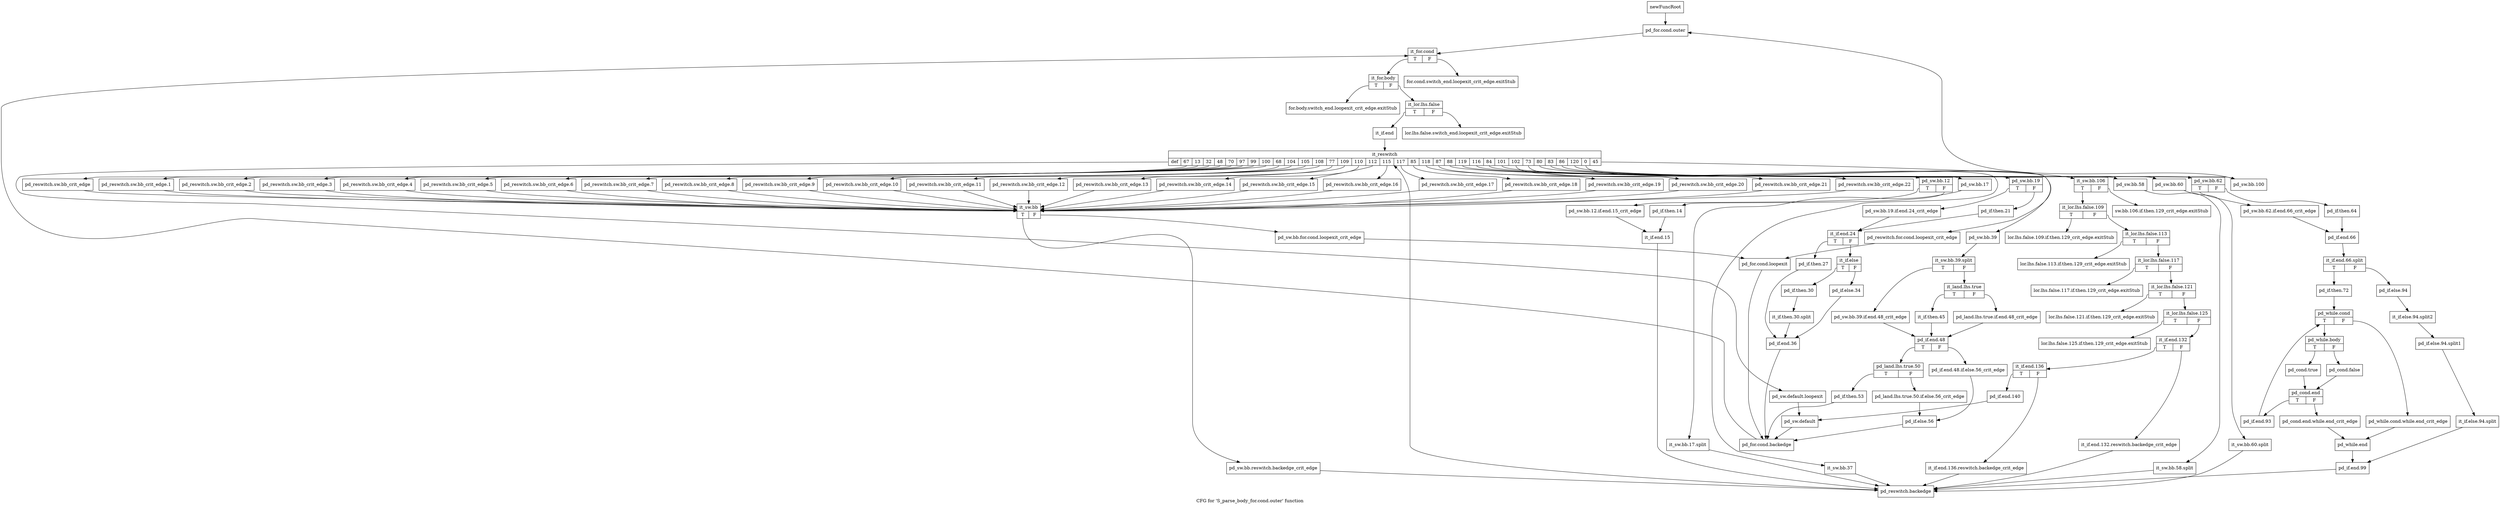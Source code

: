 digraph "CFG for 'S_parse_body_for.cond.outer' function" {
	label="CFG for 'S_parse_body_for.cond.outer' function";

	Node0x4d661f0 [shape=record,label="{newFuncRoot}"];
	Node0x4d661f0 -> Node0x4d66510;
	Node0x4d66240 [shape=record,label="{for.cond.switch_end.loopexit_crit_edge.exitStub}"];
	Node0x4d66290 [shape=record,label="{for.body.switch_end.loopexit_crit_edge.exitStub}"];
	Node0x4d662e0 [shape=record,label="{lor.lhs.false.switch_end.loopexit_crit_edge.exitStub}"];
	Node0x4d66330 [shape=record,label="{sw.bb.106.if.then.129_crit_edge.exitStub}"];
	Node0x4d66380 [shape=record,label="{lor.lhs.false.109.if.then.129_crit_edge.exitStub}"];
	Node0x4d663d0 [shape=record,label="{lor.lhs.false.113.if.then.129_crit_edge.exitStub}"];
	Node0x4d66420 [shape=record,label="{lor.lhs.false.117.if.then.129_crit_edge.exitStub}"];
	Node0x4d66470 [shape=record,label="{lor.lhs.false.121.if.then.129_crit_edge.exitStub}"];
	Node0x4d664c0 [shape=record,label="{lor.lhs.false.125.if.then.129_crit_edge.exitStub}"];
	Node0x4d66510 [shape=record,label="{pd_for.cond.outer}"];
	Node0x4d66510 -> Node0x4d66560;
	Node0x4d66560 [shape=record,label="{it_for.cond|{<s0>T|<s1>F}}"];
	Node0x4d66560:s0 -> Node0x4d665b0;
	Node0x4d66560:s1 -> Node0x4d66240;
	Node0x4d665b0 [shape=record,label="{it_for.body|{<s0>T|<s1>F}}"];
	Node0x4d665b0:s0 -> Node0x4d66290;
	Node0x4d665b0:s1 -> Node0x4d66600;
	Node0x4d66600 [shape=record,label="{it_lor.lhs.false|{<s0>T|<s1>F}}"];
	Node0x4d66600:s0 -> Node0x4d66650;
	Node0x4d66600:s1 -> Node0x4d662e0;
	Node0x4d66650 [shape=record,label="{it_if.end}"];
	Node0x4d66650 -> Node0x4d666a0;
	Node0x4d666a0 [shape=record,label="{it_reswitch|{<s0>def|<s1>67|<s2>13|<s3>32|<s4>48|<s5>70|<s6>97|<s7>99|<s8>100|<s9>68|<s10>104|<s11>105|<s12>108|<s13>77|<s14>109|<s15>110|<s16>112|<s17>115|<s18>117|<s19>85|<s20>118|<s21>87|<s22>88|<s23>119|<s24>116|<s25>84|<s26>101|<s27>102|<s28>73|<s29>80|<s30>83|<s31>86|<s32>120|<s33>0|<s34>45}}"];
	Node0x4d666a0:s0 -> Node0x4d68180;
	Node0x4d666a0:s1 -> Node0x4d67fa0;
	Node0x4d666a0:s2 -> Node0x4d67f50;
	Node0x4d666a0:s3 -> Node0x4d67f00;
	Node0x4d666a0:s4 -> Node0x4d67eb0;
	Node0x4d666a0:s5 -> Node0x4d67e60;
	Node0x4d666a0:s6 -> Node0x4d67e10;
	Node0x4d666a0:s7 -> Node0x4d67dc0;
	Node0x4d666a0:s8 -> Node0x4d67d70;
	Node0x4d666a0:s9 -> Node0x4d67d20;
	Node0x4d666a0:s10 -> Node0x4d67cd0;
	Node0x4d666a0:s11 -> Node0x4d67c80;
	Node0x4d666a0:s12 -> Node0x4d67c30;
	Node0x4d666a0:s13 -> Node0x4d67be0;
	Node0x4d666a0:s14 -> Node0x4d67b90;
	Node0x4d666a0:s15 -> Node0x4d67b40;
	Node0x4d666a0:s16 -> Node0x4d67af0;
	Node0x4d666a0:s17 -> Node0x4d67aa0;
	Node0x4d666a0:s18 -> Node0x4d67a50;
	Node0x4d666a0:s19 -> Node0x4d67a00;
	Node0x4d666a0:s20 -> Node0x4d679b0;
	Node0x4d666a0:s21 -> Node0x4d67960;
	Node0x4d666a0:s22 -> Node0x4d67910;
	Node0x4d666a0:s23 -> Node0x4d678c0;
	Node0x4d666a0:s24 -> Node0x4d67780;
	Node0x4d666a0:s25 -> Node0x4d67730;
	Node0x4d666a0:s26 -> Node0x4d67460;
	Node0x4d666a0:s27 -> Node0x4d67410;
	Node0x4d666a0:s28 -> Node0x4d670a0;
	Node0x4d666a0:s29 -> Node0x4d67050;
	Node0x4d666a0:s30 -> Node0x4d67000;
	Node0x4d666a0:s31 -> Node0x4d66b00;
	Node0x4d666a0:s32 -> Node0x4d66ab0;
	Node0x4d666a0:s33 -> Node0x4d66a60;
	Node0x4d666a0:s34 -> Node0x4d666f0;
	Node0x4d666f0 [shape=record,label="{it_sw.bb.106|{<s0>T|<s1>F}}"];
	Node0x4d666f0:s0 -> Node0x4d66740;
	Node0x4d666f0:s1 -> Node0x4d66330;
	Node0x4d66740 [shape=record,label="{it_lor.lhs.false.109|{<s0>T|<s1>F}}"];
	Node0x4d66740:s0 -> Node0x4d66380;
	Node0x4d66740:s1 -> Node0x4d66790;
	Node0x4d66790 [shape=record,label="{it_lor.lhs.false.113|{<s0>T|<s1>F}}"];
	Node0x4d66790:s0 -> Node0x4d663d0;
	Node0x4d66790:s1 -> Node0x4d667e0;
	Node0x4d667e0 [shape=record,label="{it_lor.lhs.false.117|{<s0>T|<s1>F}}"];
	Node0x4d667e0:s0 -> Node0x4d66420;
	Node0x4d667e0:s1 -> Node0x4d66830;
	Node0x4d66830 [shape=record,label="{it_lor.lhs.false.121|{<s0>T|<s1>F}}"];
	Node0x4d66830:s0 -> Node0x4d66470;
	Node0x4d66830:s1 -> Node0x4d66880;
	Node0x4d66880 [shape=record,label="{it_lor.lhs.false.125|{<s0>T|<s1>F}}"];
	Node0x4d66880:s0 -> Node0x4d664c0;
	Node0x4d66880:s1 -> Node0x4d668d0;
	Node0x4d668d0 [shape=record,label="{it_if.end.132|{<s0>T|<s1>F}}"];
	Node0x4d668d0:s0 -> Node0x4d66970;
	Node0x4d668d0:s1 -> Node0x4d66920;
	Node0x4d66920 [shape=record,label="{it_if.end.132.reswitch.backedge_crit_edge}"];
	Node0x4d66920 -> Node0x4d68130;
	Node0x4d66970 [shape=record,label="{it_if.end.136|{<s0>T|<s1>F}}"];
	Node0x4d66970:s0 -> Node0x4d66a10;
	Node0x4d66970:s1 -> Node0x4d669c0;
	Node0x4d669c0 [shape=record,label="{it_if.end.136.reswitch.backedge_crit_edge}"];
	Node0x4d669c0 -> Node0x4d68130;
	Node0x4d66a10 [shape=record,label="{pd_if.end.140}"];
	Node0x4d66a10 -> Node0x4d681d0;
	Node0x4d66a60 [shape=record,label="{pd_reswitch.for.cond.loopexit_crit_edge}"];
	Node0x4d66a60 -> Node0x4d68090;
	Node0x4d66ab0 [shape=record,label="{pd_sw.bb.100}"];
	Node0x4d66ab0 -> Node0x4d66510;
	Node0x4d66b00 [shape=record,label="{pd_sw.bb.62|{<s0>T|<s1>F}}"];
	Node0x4d66b00:s0 -> Node0x4d66ba0;
	Node0x4d66b00:s1 -> Node0x4d66b50;
	Node0x4d66b50 [shape=record,label="{pd_if.then.64}"];
	Node0x4d66b50 -> Node0x4d66bf0;
	Node0x4d66ba0 [shape=record,label="{pd_sw.bb.62.if.end.66_crit_edge}"];
	Node0x4d66ba0 -> Node0x4d66bf0;
	Node0x4d66bf0 [shape=record,label="{pd_if.end.66}"];
	Node0x4d66bf0 -> Node0x64725c0;
	Node0x64725c0 [shape=record,label="{it_if.end.66.split|{<s0>T|<s1>F}}"];
	Node0x64725c0:s0 -> Node0x4d66c90;
	Node0x64725c0:s1 -> Node0x4d66c40;
	Node0x4d66c40 [shape=record,label="{pd_if.else.94}"];
	Node0x4d66c40 -> Node0x66221d0;
	Node0x66221d0 [shape=record,label="{it_if.else.94.split2}"];
	Node0x66221d0 -> Node0x6622570;
	Node0x6622570 [shape=record,label="{pd_if.else.94.split1}"];
	Node0x6622570 -> Node0x66209e0;
	Node0x66209e0 [shape=record,label="{it_if.else.94.split}"];
	Node0x66209e0 -> Node0x4d66f60;
	Node0x4d66c90 [shape=record,label="{pd_if.then.72}"];
	Node0x4d66c90 -> Node0x4d66ce0;
	Node0x4d66ce0 [shape=record,label="{pd_while.cond|{<s0>T|<s1>F}}"];
	Node0x4d66ce0:s0 -> Node0x4d66d80;
	Node0x4d66ce0:s1 -> Node0x4d66d30;
	Node0x4d66d30 [shape=record,label="{pd_while.cond.while.end_crit_edge}"];
	Node0x4d66d30 -> Node0x4d66f10;
	Node0x4d66d80 [shape=record,label="{pd_while.body|{<s0>T|<s1>F}}"];
	Node0x4d66d80:s0 -> Node0x4d66e20;
	Node0x4d66d80:s1 -> Node0x4d66dd0;
	Node0x4d66dd0 [shape=record,label="{pd_cond.false}"];
	Node0x4d66dd0 -> Node0x4d66e70;
	Node0x4d66e20 [shape=record,label="{pd_cond.true}"];
	Node0x4d66e20 -> Node0x4d66e70;
	Node0x4d66e70 [shape=record,label="{pd_cond.end|{<s0>T|<s1>F}}"];
	Node0x4d66e70:s0 -> Node0x4d66fb0;
	Node0x4d66e70:s1 -> Node0x4d66ec0;
	Node0x4d66ec0 [shape=record,label="{pd_cond.end.while.end_crit_edge}"];
	Node0x4d66ec0 -> Node0x4d66f10;
	Node0x4d66f10 [shape=record,label="{pd_while.end}"];
	Node0x4d66f10 -> Node0x4d66f60;
	Node0x4d66f60 [shape=record,label="{pd_if.end.99}"];
	Node0x4d66f60 -> Node0x4d68130;
	Node0x4d66fb0 [shape=record,label="{pd_if.end.93}"];
	Node0x4d66fb0 -> Node0x4d66ce0;
	Node0x4d67000 [shape=record,label="{pd_sw.bb.60}"];
	Node0x4d67000 -> Node0x6621c00;
	Node0x6621c00 [shape=record,label="{it_sw.bb.60.split}"];
	Node0x6621c00 -> Node0x4d68130;
	Node0x4d67050 [shape=record,label="{pd_sw.bb.58}"];
	Node0x4d67050 -> Node0x66215f0;
	Node0x66215f0 [shape=record,label="{it_sw.bb.58.split}"];
	Node0x66215f0 -> Node0x4d68130;
	Node0x4d670a0 [shape=record,label="{pd_sw.bb.39}"];
	Node0x4d670a0 -> Node0x6621470;
	Node0x6621470 [shape=record,label="{it_sw.bb.39.split|{<s0>T|<s1>F}}"];
	Node0x6621470:s0 -> Node0x4d671e0;
	Node0x6621470:s1 -> Node0x4d670f0;
	Node0x4d670f0 [shape=record,label="{it_land.lhs.true|{<s0>T|<s1>F}}"];
	Node0x4d670f0:s0 -> Node0x4d67190;
	Node0x4d670f0:s1 -> Node0x4d67140;
	Node0x4d67140 [shape=record,label="{pd_land.lhs.true.if.end.48_crit_edge}"];
	Node0x4d67140 -> Node0x4d67230;
	Node0x4d67190 [shape=record,label="{it_if.then.45}"];
	Node0x4d67190 -> Node0x4d67230;
	Node0x4d671e0 [shape=record,label="{pd_sw.bb.39.if.end.48_crit_edge}"];
	Node0x4d671e0 -> Node0x4d67230;
	Node0x4d67230 [shape=record,label="{pd_if.end.48|{<s0>T|<s1>F}}"];
	Node0x4d67230:s0 -> Node0x4d672d0;
	Node0x4d67230:s1 -> Node0x4d67280;
	Node0x4d67280 [shape=record,label="{pd_if.end.48.if.else.56_crit_edge}"];
	Node0x4d67280 -> Node0x4d67370;
	Node0x4d672d0 [shape=record,label="{pd_land.lhs.true.50|{<s0>T|<s1>F}}"];
	Node0x4d672d0:s0 -> Node0x4d673c0;
	Node0x4d672d0:s1 -> Node0x4d67320;
	Node0x4d67320 [shape=record,label="{pd_land.lhs.true.50.if.else.56_crit_edge}"];
	Node0x4d67320 -> Node0x4d67370;
	Node0x4d67370 [shape=record,label="{pd_if.else.56}"];
	Node0x4d67370 -> Node0x4d68220;
	Node0x4d673c0 [shape=record,label="{pd_if.then.53}"];
	Node0x4d673c0 -> Node0x4d68220;
	Node0x4d67410 [shape=record,label="{it_sw.bb.37}"];
	Node0x4d67410 -> Node0x4d68130;
	Node0x4d67460 [shape=record,label="{pd_sw.bb.19|{<s0>T|<s1>F}}"];
	Node0x4d67460:s0 -> Node0x4d67500;
	Node0x4d67460:s1 -> Node0x4d674b0;
	Node0x4d674b0 [shape=record,label="{pd_if.then.21}"];
	Node0x4d674b0 -> Node0x4d67550;
	Node0x4d67500 [shape=record,label="{pd_sw.bb.19.if.end.24_crit_edge}"];
	Node0x4d67500 -> Node0x4d67550;
	Node0x4d67550 [shape=record,label="{it_if.end.24|{<s0>T|<s1>F}}"];
	Node0x4d67550:s0 -> Node0x4d67690;
	Node0x4d67550:s1 -> Node0x4d675a0;
	Node0x4d675a0 [shape=record,label="{it_if.else|{<s0>T|<s1>F}}"];
	Node0x4d675a0:s0 -> Node0x4d67640;
	Node0x4d675a0:s1 -> Node0x4d675f0;
	Node0x4d675f0 [shape=record,label="{pd_if.else.34}"];
	Node0x4d675f0 -> Node0x4d676e0;
	Node0x4d67640 [shape=record,label="{pd_if.then.30}"];
	Node0x4d67640 -> Node0x6620ae0;
	Node0x6620ae0 [shape=record,label="{it_if.then.30.split}"];
	Node0x6620ae0 -> Node0x4d676e0;
	Node0x4d67690 [shape=record,label="{pd_if.then.27}"];
	Node0x4d67690 -> Node0x4d676e0;
	Node0x4d676e0 [shape=record,label="{pd_if.end.36}"];
	Node0x4d676e0 -> Node0x4d68220;
	Node0x4d67730 [shape=record,label="{pd_sw.bb.17}"];
	Node0x4d67730 -> Node0x6620730;
	Node0x6620730 [shape=record,label="{it_sw.bb.17.split}"];
	Node0x6620730 -> Node0x4d68130;
	Node0x4d67780 [shape=record,label="{pd_sw.bb.12|{<s0>T|<s1>F}}"];
	Node0x4d67780:s0 -> Node0x4d67820;
	Node0x4d67780:s1 -> Node0x4d677d0;
	Node0x4d677d0 [shape=record,label="{pd_if.then.14}"];
	Node0x4d677d0 -> Node0x4d67870;
	Node0x4d67820 [shape=record,label="{pd_sw.bb.12.if.end.15_crit_edge}"];
	Node0x4d67820 -> Node0x4d67870;
	Node0x4d67870 [shape=record,label="{it_if.end.15}"];
	Node0x4d67870 -> Node0x4d68130;
	Node0x4d678c0 [shape=record,label="{pd_reswitch.sw.bb_crit_edge.22}"];
	Node0x4d678c0 -> Node0x4d67ff0;
	Node0x4d67910 [shape=record,label="{pd_reswitch.sw.bb_crit_edge.21}"];
	Node0x4d67910 -> Node0x4d67ff0;
	Node0x4d67960 [shape=record,label="{pd_reswitch.sw.bb_crit_edge.20}"];
	Node0x4d67960 -> Node0x4d67ff0;
	Node0x4d679b0 [shape=record,label="{pd_reswitch.sw.bb_crit_edge.19}"];
	Node0x4d679b0 -> Node0x4d67ff0;
	Node0x4d67a00 [shape=record,label="{pd_reswitch.sw.bb_crit_edge.18}"];
	Node0x4d67a00 -> Node0x4d67ff0;
	Node0x4d67a50 [shape=record,label="{pd_reswitch.sw.bb_crit_edge.17}"];
	Node0x4d67a50 -> Node0x4d67ff0;
	Node0x4d67aa0 [shape=record,label="{pd_reswitch.sw.bb_crit_edge.16}"];
	Node0x4d67aa0 -> Node0x4d67ff0;
	Node0x4d67af0 [shape=record,label="{pd_reswitch.sw.bb_crit_edge.15}"];
	Node0x4d67af0 -> Node0x4d67ff0;
	Node0x4d67b40 [shape=record,label="{pd_reswitch.sw.bb_crit_edge.14}"];
	Node0x4d67b40 -> Node0x4d67ff0;
	Node0x4d67b90 [shape=record,label="{pd_reswitch.sw.bb_crit_edge.13}"];
	Node0x4d67b90 -> Node0x4d67ff0;
	Node0x4d67be0 [shape=record,label="{pd_reswitch.sw.bb_crit_edge.12}"];
	Node0x4d67be0 -> Node0x4d67ff0;
	Node0x4d67c30 [shape=record,label="{pd_reswitch.sw.bb_crit_edge.11}"];
	Node0x4d67c30 -> Node0x4d67ff0;
	Node0x4d67c80 [shape=record,label="{pd_reswitch.sw.bb_crit_edge.10}"];
	Node0x4d67c80 -> Node0x4d67ff0;
	Node0x4d67cd0 [shape=record,label="{pd_reswitch.sw.bb_crit_edge.9}"];
	Node0x4d67cd0 -> Node0x4d67ff0;
	Node0x4d67d20 [shape=record,label="{pd_reswitch.sw.bb_crit_edge.8}"];
	Node0x4d67d20 -> Node0x4d67ff0;
	Node0x4d67d70 [shape=record,label="{pd_reswitch.sw.bb_crit_edge.7}"];
	Node0x4d67d70 -> Node0x4d67ff0;
	Node0x4d67dc0 [shape=record,label="{pd_reswitch.sw.bb_crit_edge.6}"];
	Node0x4d67dc0 -> Node0x4d67ff0;
	Node0x4d67e10 [shape=record,label="{pd_reswitch.sw.bb_crit_edge.5}"];
	Node0x4d67e10 -> Node0x4d67ff0;
	Node0x4d67e60 [shape=record,label="{pd_reswitch.sw.bb_crit_edge.4}"];
	Node0x4d67e60 -> Node0x4d67ff0;
	Node0x4d67eb0 [shape=record,label="{pd_reswitch.sw.bb_crit_edge.3}"];
	Node0x4d67eb0 -> Node0x4d67ff0;
	Node0x4d67f00 [shape=record,label="{pd_reswitch.sw.bb_crit_edge.2}"];
	Node0x4d67f00 -> Node0x4d67ff0;
	Node0x4d67f50 [shape=record,label="{pd_reswitch.sw.bb_crit_edge.1}"];
	Node0x4d67f50 -> Node0x4d67ff0;
	Node0x4d67fa0 [shape=record,label="{pd_reswitch.sw.bb_crit_edge}"];
	Node0x4d67fa0 -> Node0x4d67ff0;
	Node0x4d67ff0 [shape=record,label="{it_sw.bb|{<s0>T|<s1>F}}"];
	Node0x4d67ff0:s0 -> Node0x4d680e0;
	Node0x4d67ff0:s1 -> Node0x4d68040;
	Node0x4d68040 [shape=record,label="{pd_sw.bb.for.cond.loopexit_crit_edge}"];
	Node0x4d68040 -> Node0x4d68090;
	Node0x4d68090 [shape=record,label="{pd_for.cond.loopexit}"];
	Node0x4d68090 -> Node0x4d68220;
	Node0x4d680e0 [shape=record,label="{pd_sw.bb.reswitch.backedge_crit_edge}"];
	Node0x4d680e0 -> Node0x4d68130;
	Node0x4d68130 [shape=record,label="{pd_reswitch.backedge}"];
	Node0x4d68130 -> Node0x4d666a0;
	Node0x4d68180 [shape=record,label="{pd_sw.default.loopexit}"];
	Node0x4d68180 -> Node0x4d681d0;
	Node0x4d681d0 [shape=record,label="{pd_sw.default}"];
	Node0x4d681d0 -> Node0x4d68220;
	Node0x4d68220 [shape=record,label="{pd_for.cond.backedge}"];
	Node0x4d68220 -> Node0x4d66560;
}

